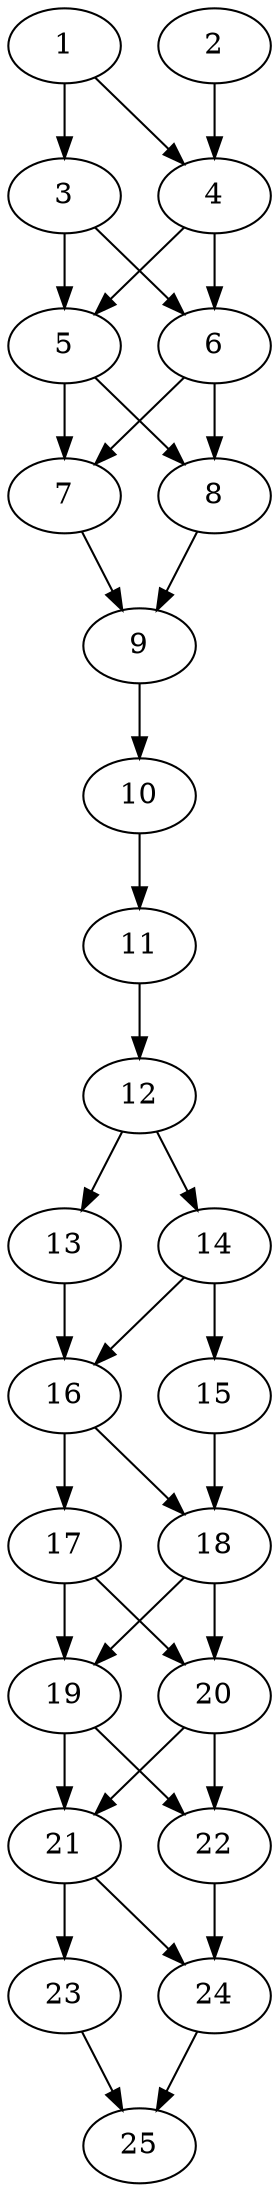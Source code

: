 // DAG automatically generated by daggen at Thu Oct  3 14:00:39 2019
// ./daggen --dot -n 25 --ccr 0.5 --fat 0.3 --regular 0.5 --density 0.9 --mindata 5242880 --maxdata 52428800 
digraph G {
  1 [size="66928640", alpha="0.14", expect_size="33464320"] 
  1 -> 3 [size ="33464320"]
  1 -> 4 [size ="33464320"]
  2 [size="88715264", alpha="0.19", expect_size="44357632"] 
  2 -> 4 [size ="44357632"]
  3 [size="68714496", alpha="0.13", expect_size="34357248"] 
  3 -> 5 [size ="34357248"]
  3 -> 6 [size ="34357248"]
  4 [size="85112832", alpha="0.11", expect_size="42556416"] 
  4 -> 5 [size ="42556416"]
  4 -> 6 [size ="42556416"]
  5 [size="88602624", alpha="0.10", expect_size="44301312"] 
  5 -> 7 [size ="44301312"]
  5 -> 8 [size ="44301312"]
  6 [size="18345984", alpha="0.07", expect_size="9172992"] 
  6 -> 7 [size ="9172992"]
  6 -> 8 [size ="9172992"]
  7 [size="96497664", alpha="0.12", expect_size="48248832"] 
  7 -> 9 [size ="48248832"]
  8 [size="14348288", alpha="0.12", expect_size="7174144"] 
  8 -> 9 [size ="7174144"]
  9 [size="98404352", alpha="0.05", expect_size="49202176"] 
  9 -> 10 [size ="49202176"]
  10 [size="64540672", alpha="0.00", expect_size="32270336"] 
  10 -> 11 [size ="32270336"]
  11 [size="89190400", alpha="0.08", expect_size="44595200"] 
  11 -> 12 [size ="44595200"]
  12 [size="62068736", alpha="0.16", expect_size="31034368"] 
  12 -> 13 [size ="31034368"]
  12 -> 14 [size ="31034368"]
  13 [size="58200064", alpha="0.05", expect_size="29100032"] 
  13 -> 16 [size ="29100032"]
  14 [size="23218176", alpha="0.18", expect_size="11609088"] 
  14 -> 15 [size ="11609088"]
  14 -> 16 [size ="11609088"]
  15 [size="75788288", alpha="0.18", expect_size="37894144"] 
  15 -> 18 [size ="37894144"]
  16 [size="29726720", alpha="0.16", expect_size="14863360"] 
  16 -> 17 [size ="14863360"]
  16 -> 18 [size ="14863360"]
  17 [size="64000000", alpha="0.09", expect_size="32000000"] 
  17 -> 19 [size ="32000000"]
  17 -> 20 [size ="32000000"]
  18 [size="25260032", alpha="0.02", expect_size="12630016"] 
  18 -> 19 [size ="12630016"]
  18 -> 20 [size ="12630016"]
  19 [size="82595840", alpha="0.12", expect_size="41297920"] 
  19 -> 21 [size ="41297920"]
  19 -> 22 [size ="41297920"]
  20 [size="12048384", alpha="0.17", expect_size="6024192"] 
  20 -> 21 [size ="6024192"]
  20 -> 22 [size ="6024192"]
  21 [size="14219264", alpha="0.14", expect_size="7109632"] 
  21 -> 23 [size ="7109632"]
  21 -> 24 [size ="7109632"]
  22 [size="51900416", alpha="0.07", expect_size="25950208"] 
  22 -> 24 [size ="25950208"]
  23 [size="33181696", alpha="0.13", expect_size="16590848"] 
  23 -> 25 [size ="16590848"]
  24 [size="55148544", alpha="0.15", expect_size="27574272"] 
  24 -> 25 [size ="27574272"]
  25 [size="44521472", alpha="0.13", expect_size="22260736"] 
}

